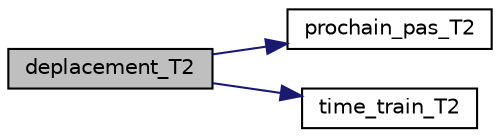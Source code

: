 digraph "deplacement_T2"
{
  edge [fontname="Helvetica",fontsize="10",labelfontname="Helvetica",labelfontsize="10"];
  node [fontname="Helvetica",fontsize="10",shape=record];
  rankdir="LR";
  Node1 [label="deplacement_T2",height=0.2,width=0.4,color="black", fillcolor="grey75", style="filled", fontcolor="black"];
  Node1 -> Node2 [color="midnightblue",fontsize="10",style="solid",fontname="Helvetica"];
  Node2 [label="prochain_pas_T2",height=0.2,width=0.4,color="black", fillcolor="white", style="filled",URL="$thread_8h.html#a469e2bd2c231515df970dba87c13e16c"];
  Node1 -> Node3 [color="midnightblue",fontsize="10",style="solid",fontname="Helvetica"];
  Node3 [label="time_train_T2",height=0.2,width=0.4,color="black", fillcolor="white", style="filled",URL="$thread_8h.html#a4d2b882cc832c29fc37db431e3c5ff03"];
}
